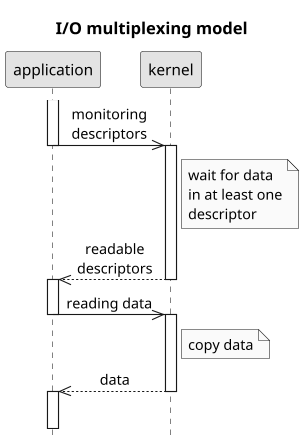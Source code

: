 @startuml
scale 1.1
title I/O multiplexing model
hide footbox
skinparam monochrome true
skinparam defaultFontName Source Sans Pro
skinparam titleFontSize 15
skinparam sequenceMessageAlign center

activate application
application->>kernel: monitoring\ndescriptors
deactivate application
activate kernel
Note right of kernel: wait for data\nin at least one\ndescriptor
kernel-->>application: readable\ndescriptors
deactivate kernel
activate application
application->>kernel: reading data
deactivate application
activate kernel
Note right of kernel: copy data
kernel-->>application: data
deactivate kernel
activate application

||11||
kernel -[#white]->]
@enduml
